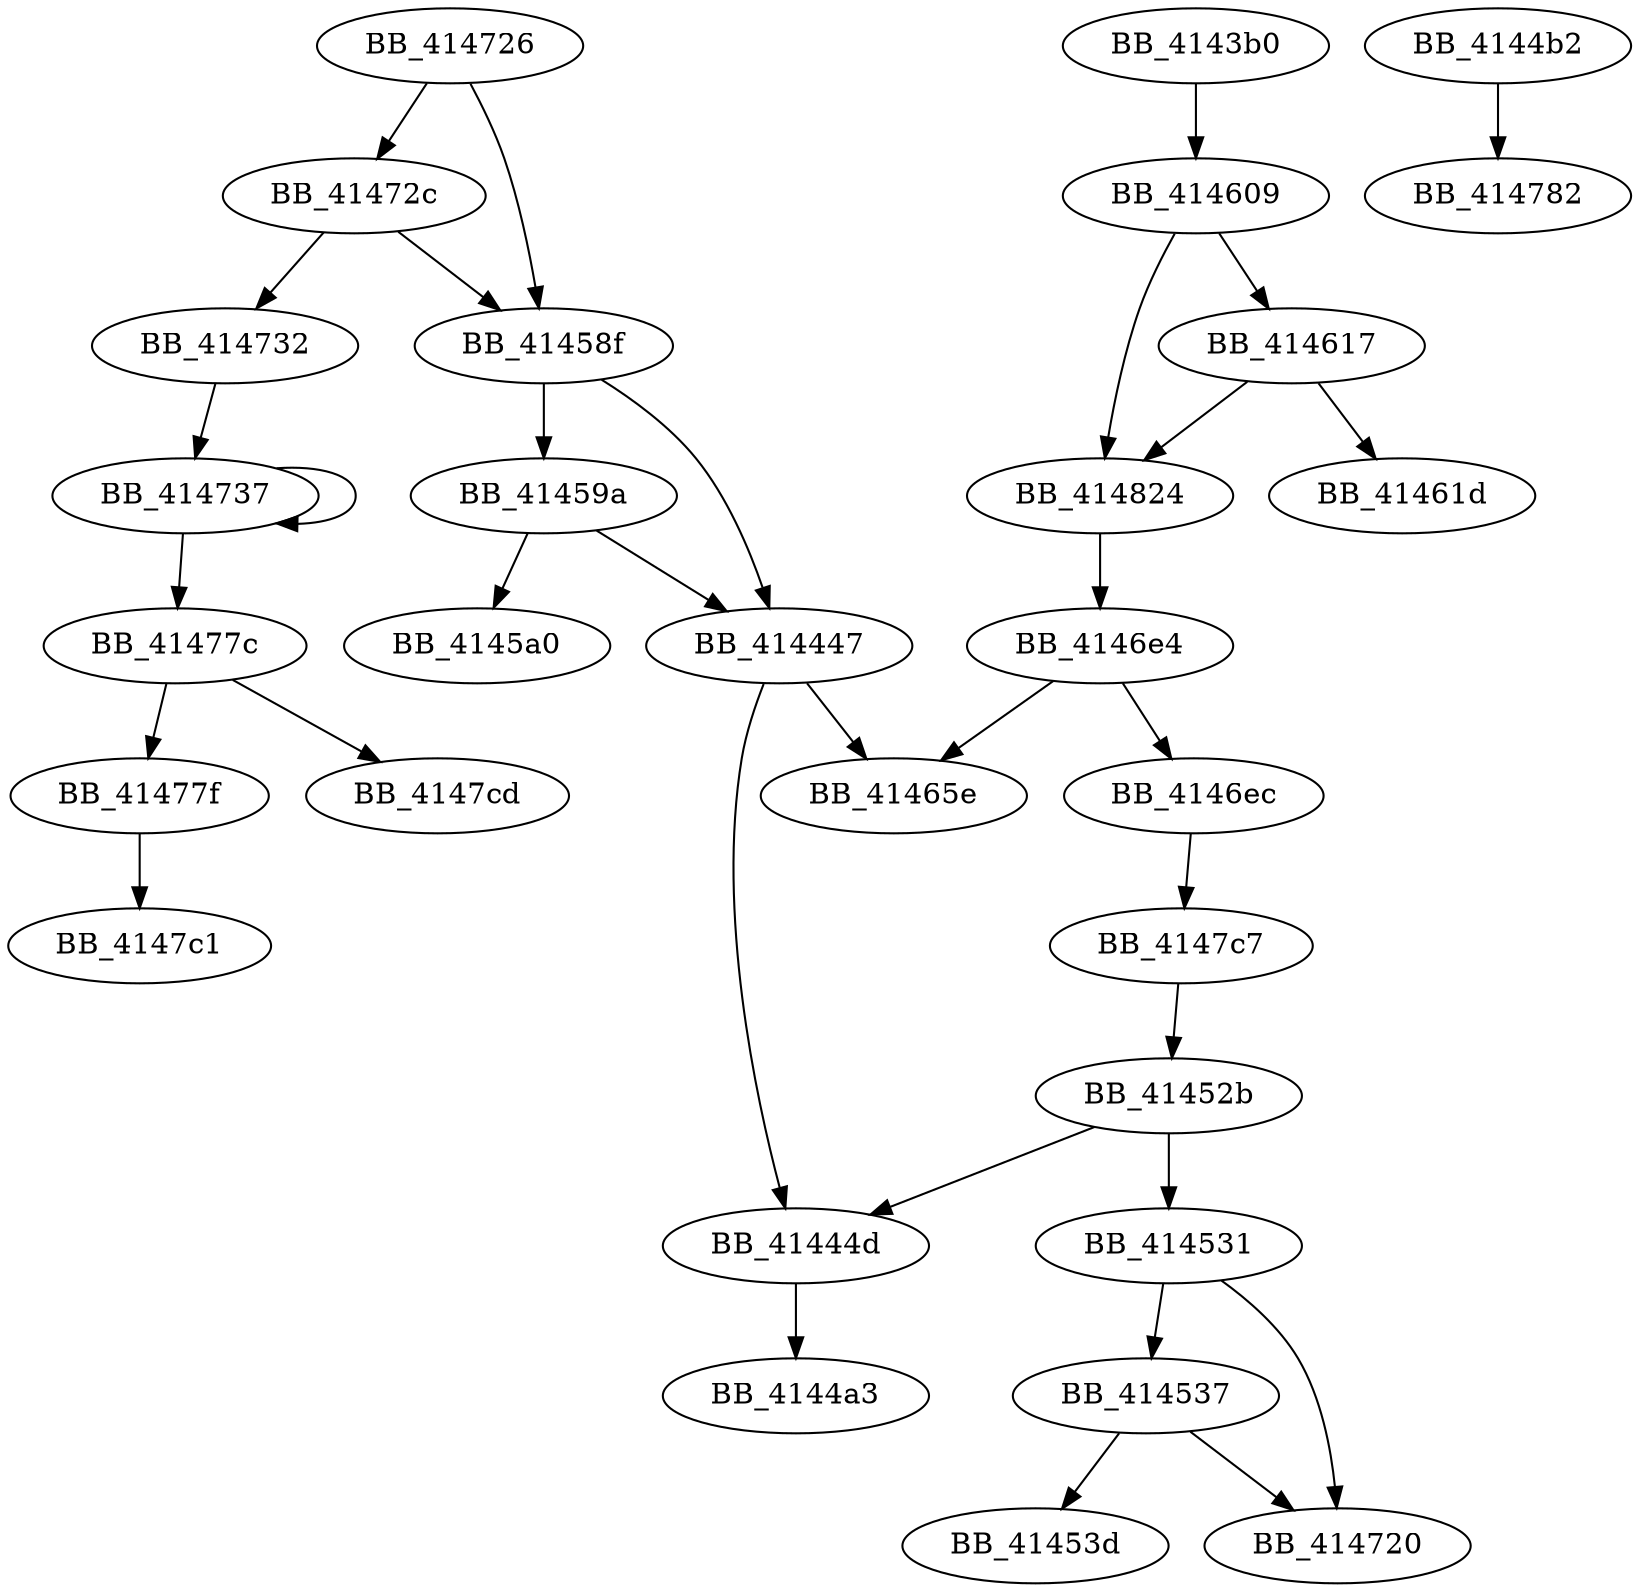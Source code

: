 DiGraph sub_4143B0{
BB_4143b0->BB_414609
BB_414447->BB_41444d
BB_414447->BB_41465e
BB_41444d->BB_4144a3
BB_4144b2->BB_414782
BB_41452b->BB_41444d
BB_41452b->BB_414531
BB_414531->BB_414537
BB_414531->BB_414720
BB_414537->BB_41453d
BB_414537->BB_414720
BB_41458f->BB_414447
BB_41458f->BB_41459a
BB_41459a->BB_414447
BB_41459a->BB_4145a0
BB_414609->BB_414617
BB_414609->BB_414824
BB_414617->BB_41461d
BB_414617->BB_414824
BB_4146e4->BB_41465e
BB_4146e4->BB_4146ec
BB_4146ec->BB_4147c7
BB_414726->BB_41458f
BB_414726->BB_41472c
BB_41472c->BB_41458f
BB_41472c->BB_414732
BB_414732->BB_414737
BB_414737->BB_414737
BB_414737->BB_41477c
BB_41477c->BB_41477f
BB_41477c->BB_4147cd
BB_41477f->BB_4147c1
BB_4147c7->BB_41452b
BB_414824->BB_4146e4
}
